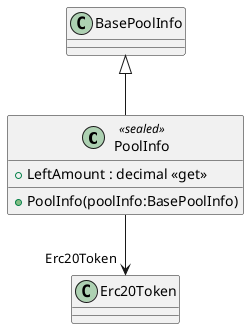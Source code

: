 @startuml
class PoolInfo <<sealed>> {
    + LeftAmount : decimal <<get>>
    + PoolInfo(poolInfo:BasePoolInfo)
}
BasePoolInfo <|-- PoolInfo
PoolInfo --> "Erc20Token" Erc20Token
@enduml
